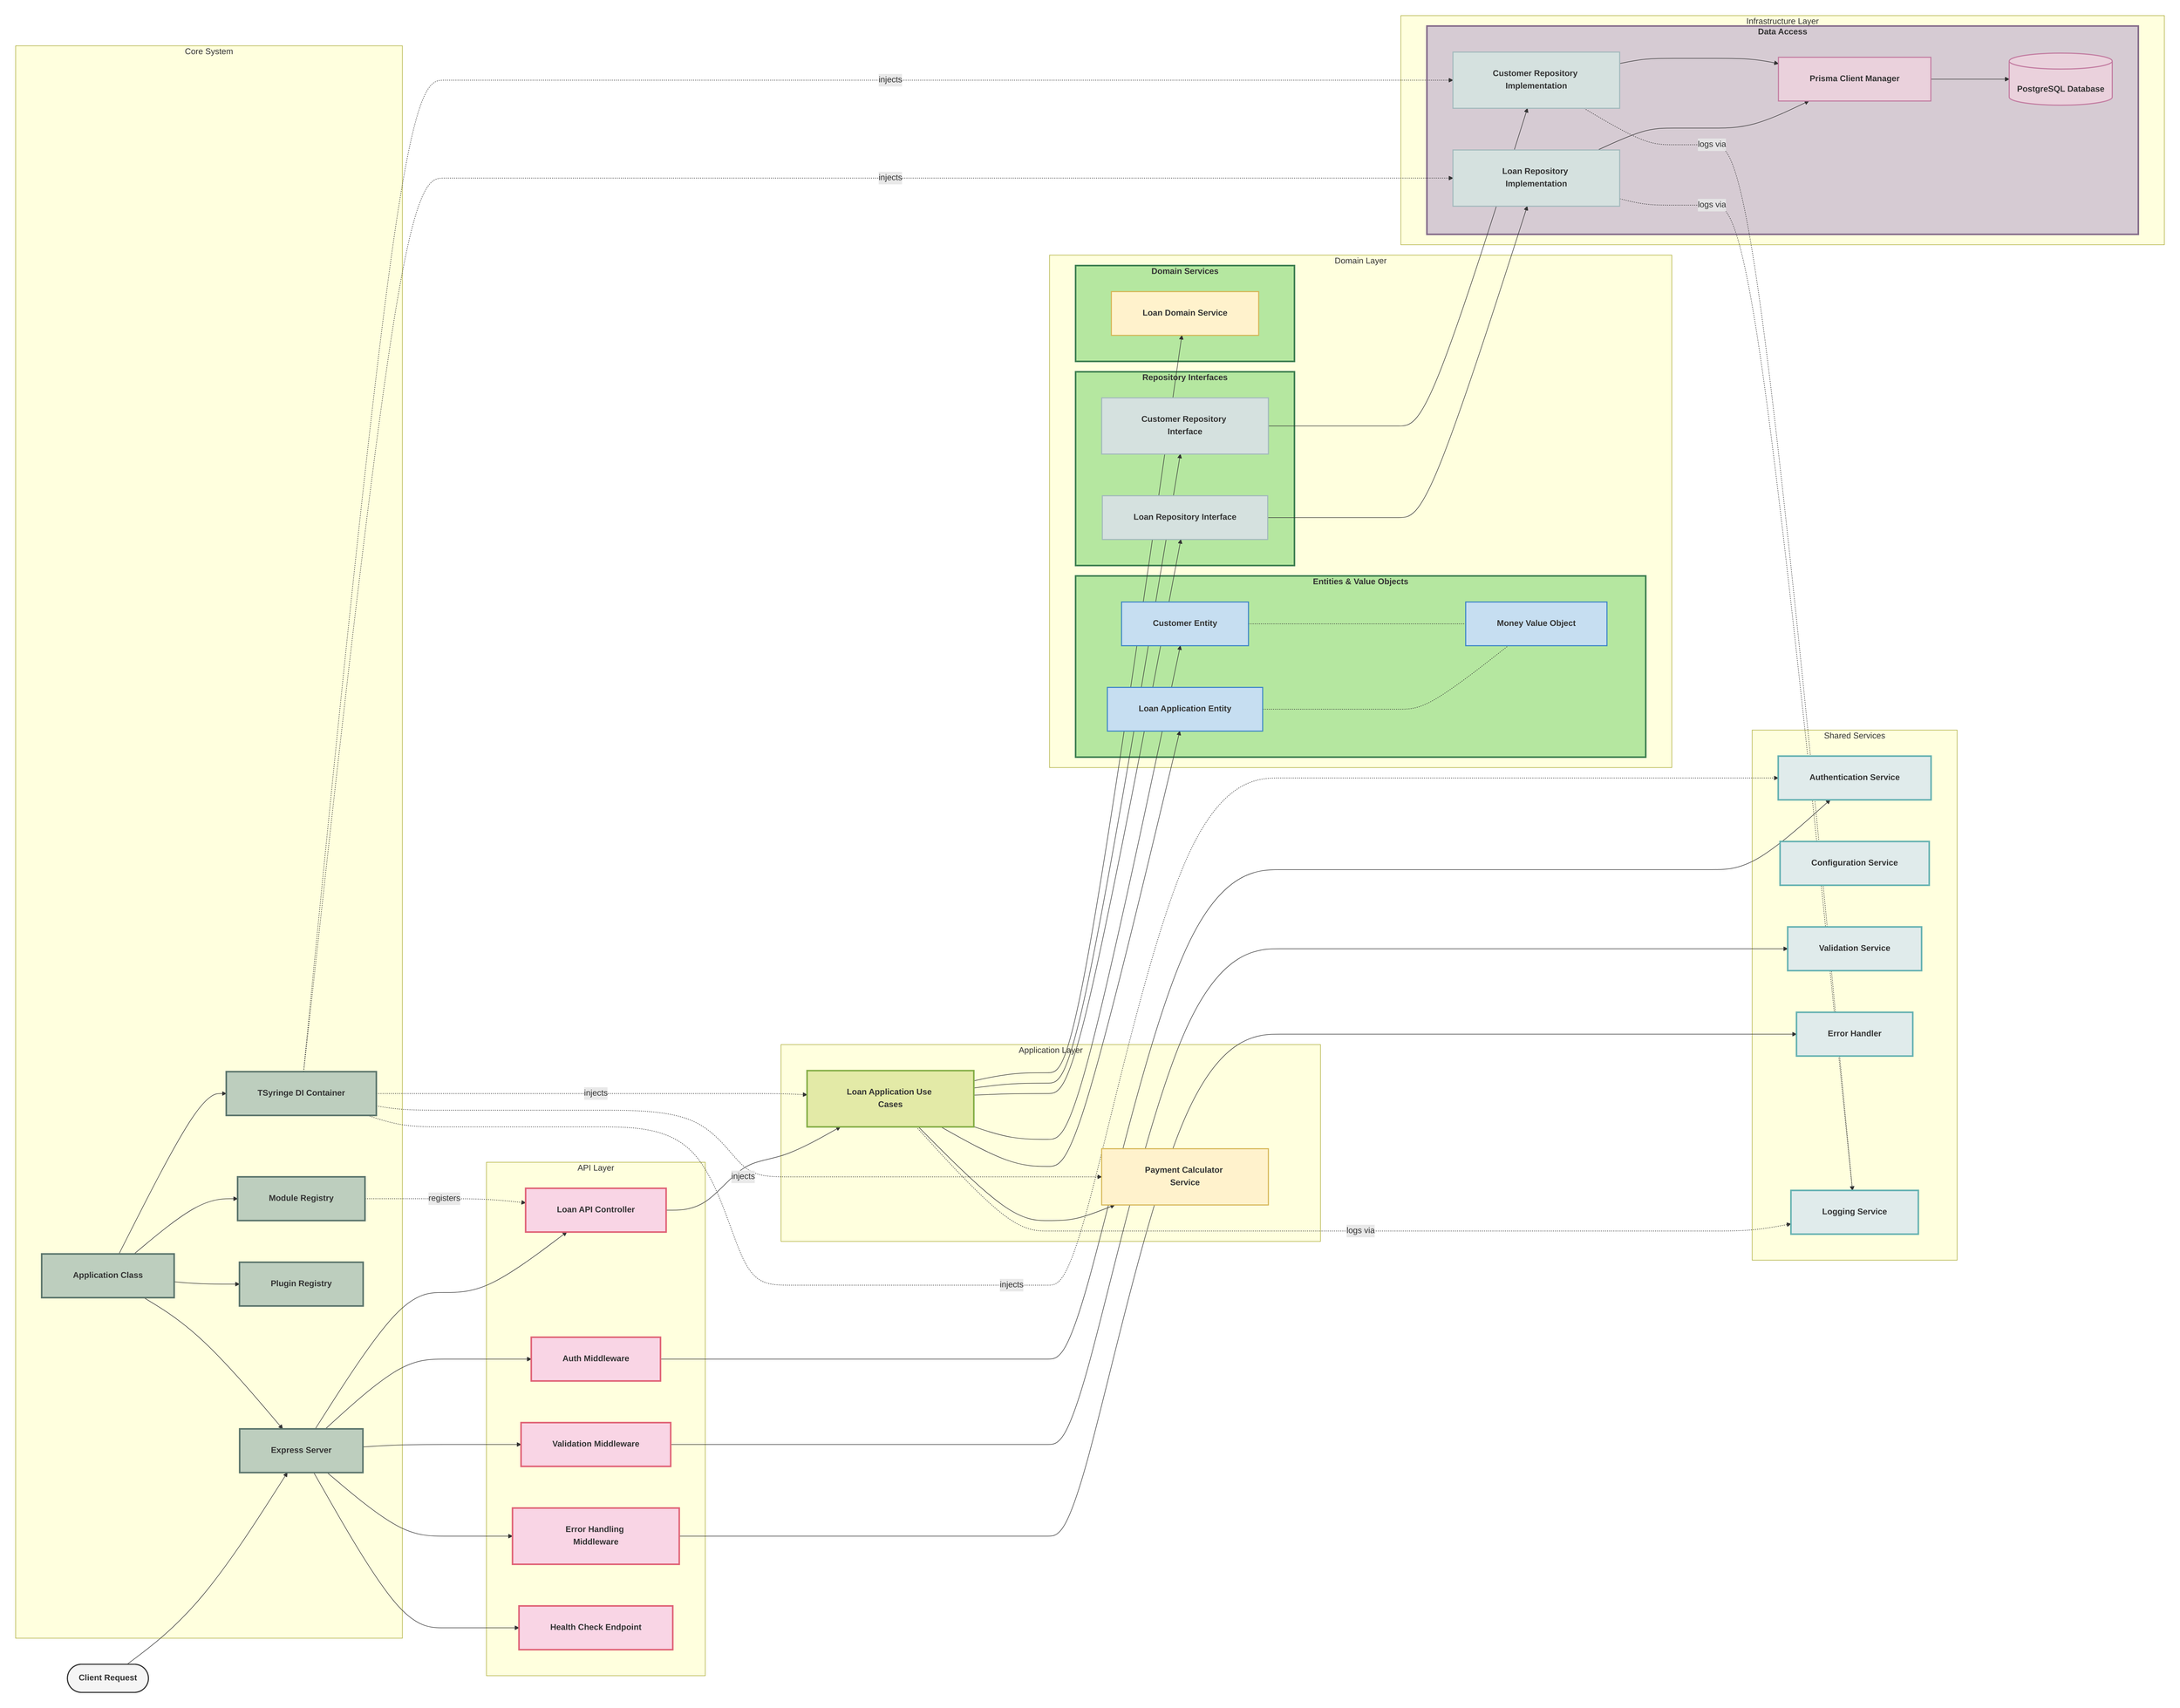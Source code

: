 %% Configuration
%%{
  init: {
    'theme': 'default',
    'flowchart': {
      'curve': 'basis',
      'nodeSpacing': 80,
      'rankSpacing': 100,
      'padding': 30,
      'diagramPadding': 30,
      'useMaxWidth': false
    },
    'themeVariables': {
      'fontSize': '16px',
      'fontFamily': 'arial',
      'lineWidth': 2
    }
  }
}%%

flowchart LR
    %% Client Entry Point
    Client([Client Request]) --> Express

    %% Core Components
    subgraph Core["Core System"]
        direction TB
        Express[Express Server]
        App[Application Class]
        ModuleReg[Module Registry]
        PluginReg[Plugin Registry]
        TSyringe[TSyringe DI Container]

        App --> Express
        App --> ModuleReg
        App --> PluginReg
        App --> TSyringe
    end

    %% API Layer Components
    subgraph API["API Layer"]
        direction TB
        LoanAPI[Loan API Controller]
        AuthMiddleware[Auth Middleware]
        ValidationMiddleware[Validation Middleware]
        ErrorMiddleware[Error Handling Middleware]
        HealthCheck[Health Check Endpoint]

        Express --> LoanAPI
        Express --> AuthMiddleware
        Express --> ValidationMiddleware
        Express --> ErrorMiddleware
        Express --> HealthCheck
    end

    %% Shared Components
    subgraph Shared["Shared Services"]
        direction TB
        AuthService[Authentication Service]
        ConfigService[Configuration Service]
        Validator[Validation Service]
        ErrorHandler[Error Handler]
        Logger[Logging Service]

        AuthMiddleware --> AuthService
        ValidationMiddleware --> Validator
        ErrorMiddleware --> ErrorHandler
    end

    %% Application Layer Components
    subgraph Application["Application Layer"]
        direction TB
        LoanUC[Loan Application Use Cases]
        PaymentCalc[Payment Calculator Service]

        LoanAPI --> LoanUC
        LoanUC --> PaymentCalc
    end

    %% Domain Layer Components
    subgraph Domain["Domain Layer"]
        direction TB
        subgraph Entities["Entities & Value Objects"]
            direction TB
            LoanEntity[Loan Application Entity]
            CustomerEntity[Customer Entity]
            MoneyVO[Money Value Object]

            LoanEntity -.- MoneyVO
            CustomerEntity -.- MoneyVO
        end

        subgraph Repositories["Repository Interfaces"]
            direction LR
            LoanRepI[Loan Repository Interface]
            CustomerRepI[Customer Repository Interface]
        end

        subgraph DomainServices["Domain Services"]
            LoanService[Loan Domain Service]
        end

        LoanUC --> LoanEntity
        LoanUC --> CustomerEntity
        LoanUC --> LoanRepI
        LoanUC --> CustomerRepI
        LoanUC --> LoanService
    end

    %% Infrastructure Layer Components
    subgraph Infrastructure["Infrastructure Layer"]
        direction TB
        subgraph DataAccess["Data Access"]
            direction TB
            LoanRepImpl[Loan Repository Implementation]
            CustomerRepImpl[Customer Repository Implementation]
            PrismaManager[Prisma Client Manager]
            DB[(PostgreSQL Database)]

            LoanRepImpl --> PrismaManager
            CustomerRepImpl --> PrismaManager
            PrismaManager --> DB
        end

        LoanRepI --> LoanRepImpl
        CustomerRepI --> CustomerRepImpl
    end

    %% DI Container Connections
    TSyringe -. "injects" .-> LoanUC
    TSyringe -. "injects" .-> LoanRepImpl
    TSyringe -. "injects" .-> CustomerRepImpl
    TSyringe -. "injects" .-> PaymentCalc
    TSyringe -. "injects" .-> AuthService

    %% Module Registry manages API components
    ModuleReg -. "registers" .-> LoanAPI

    %% Logging Connections
    LoanUC -. "logs via" .-> Logger
    LoanRepImpl -. "logs via" .-> Logger
    CustomerRepImpl -. "logs via" .-> Logger

    %% Styling
    classDef apiLayer fill:#f9d5e5,stroke:#e06377,stroke-width:3px,color:#333333,font-weight:bold
    classDef appLayer fill:#e3eaa7,stroke:#86af49,stroke-width:3px,color:#333333,font-weight:bold
    classDef domainLayer fill:#b5e7a0,stroke:#3b7d4f,stroke-width:3px,color:#333333,font-weight:bold
    classDef infraLayer fill:#d6cbd3,stroke:#846b8a,stroke-width:3px,color:#333333,font-weight:bold
    classDef coreLayer fill:#bdcebe,stroke:#5b756c,stroke-width:3px,color:#333333,font-weight:bold
    classDef sharedLayer fill:#e0ebeb,stroke:#66b2b2,stroke-width:3px,color:#333333,font-weight:bold
    classDef entityClass fill:#c6def1,stroke:#3d85c6,stroke-width:2px,color:#333333,font-weight:bold
    classDef repoClass fill:#d5e1df,stroke:#a2b9bc,stroke-width:2px,color:#333333,font-weight:bold
    classDef serviceClass fill:#fff2cc,stroke:#d6b656,stroke-width:2px,color:#333333,font-weight:bold
    classDef dataClass fill:#ead1dc,stroke:#c27ba0,stroke-width:2px,color:#333333,font-weight:bold
    classDef client fill:#f5f5f5,stroke:#333333,stroke-width:2px,color:#333333,font-weight:bold

    class LoanAPI,AuthMiddleware,ValidationMiddleware,ErrorMiddleware,HealthCheck apiLayer
    class LoanUC,PaymentCalc appLayer
    class Entities,Repositories,DomainServices domainLayer
    class DataAccess infraLayer
    class Express,App,ModuleReg,PluginReg,TSyringe coreLayer
    class AuthService,ConfigService,Validator,ErrorHandler,Logger sharedLayer
    class LoanEntity,CustomerEntity,MoneyVO entityClass
    class LoanRepI,CustomerRepI,LoanRepImpl,CustomerRepImpl repoClass
    class LoanService,PaymentCalc serviceClass
    class PrismaManager,DB dataClass
    class Client client